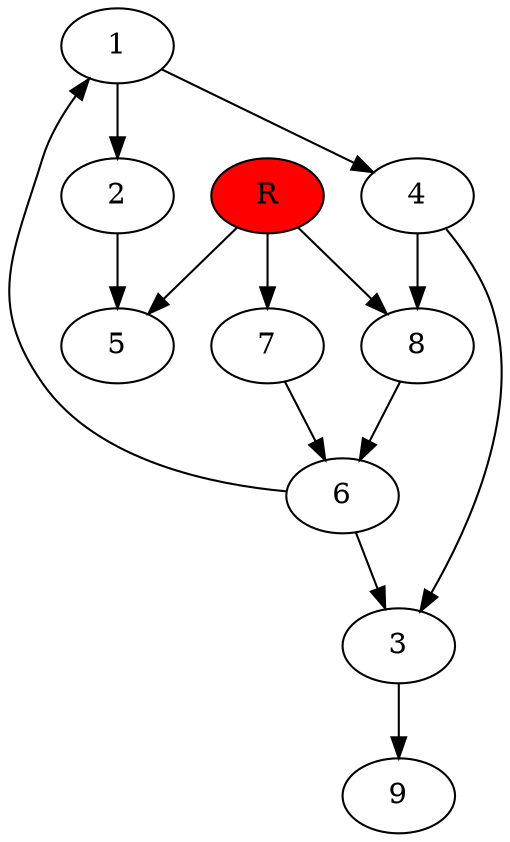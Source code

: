 digraph prb78992 {
	1
	2
	3
	4
	5
	6
	7
	8
	R [fillcolor="#ff0000" style=filled]
	1 -> 2
	1 -> 4
	2 -> 5
	3 -> 9
	4 -> 3
	4 -> 8
	6 -> 1
	6 -> 3
	7 -> 6
	8 -> 6
	R -> 5
	R -> 7
	R -> 8
}
